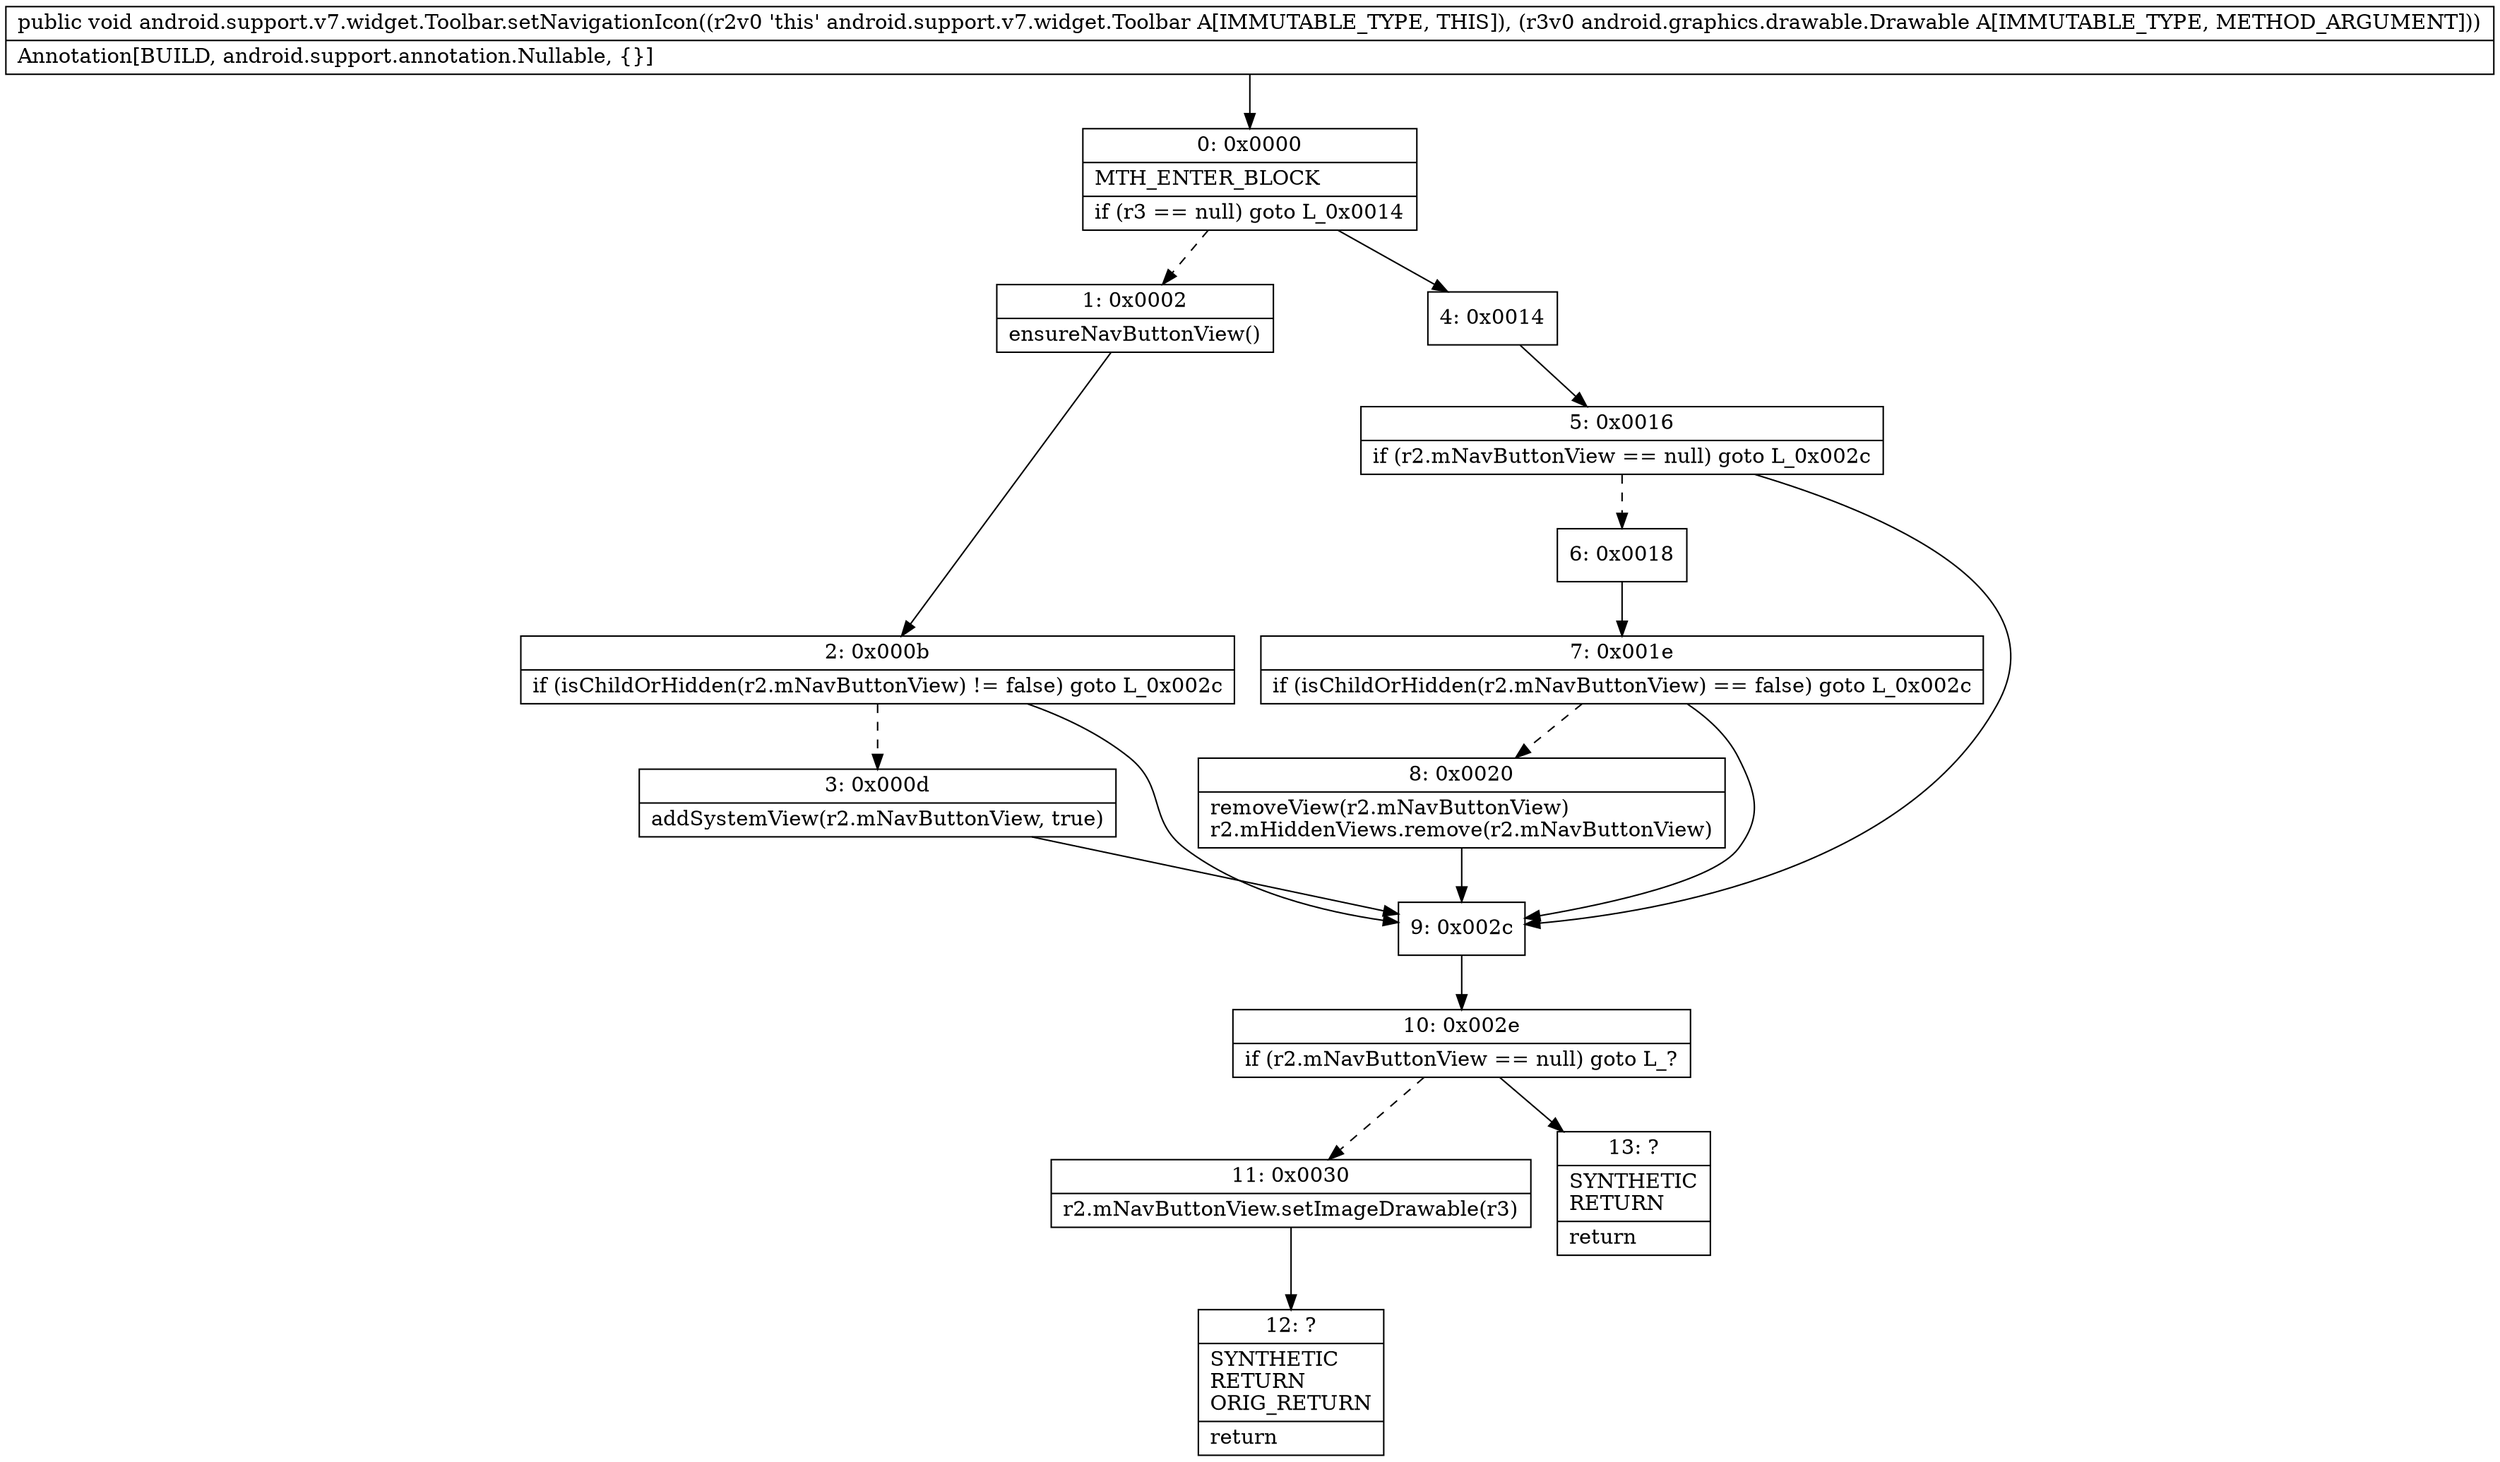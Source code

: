 digraph "CFG forandroid.support.v7.widget.Toolbar.setNavigationIcon(Landroid\/graphics\/drawable\/Drawable;)V" {
Node_0 [shape=record,label="{0\:\ 0x0000|MTH_ENTER_BLOCK\l|if (r3 == null) goto L_0x0014\l}"];
Node_1 [shape=record,label="{1\:\ 0x0002|ensureNavButtonView()\l}"];
Node_2 [shape=record,label="{2\:\ 0x000b|if (isChildOrHidden(r2.mNavButtonView) != false) goto L_0x002c\l}"];
Node_3 [shape=record,label="{3\:\ 0x000d|addSystemView(r2.mNavButtonView, true)\l}"];
Node_4 [shape=record,label="{4\:\ 0x0014}"];
Node_5 [shape=record,label="{5\:\ 0x0016|if (r2.mNavButtonView == null) goto L_0x002c\l}"];
Node_6 [shape=record,label="{6\:\ 0x0018}"];
Node_7 [shape=record,label="{7\:\ 0x001e|if (isChildOrHidden(r2.mNavButtonView) == false) goto L_0x002c\l}"];
Node_8 [shape=record,label="{8\:\ 0x0020|removeView(r2.mNavButtonView)\lr2.mHiddenViews.remove(r2.mNavButtonView)\l}"];
Node_9 [shape=record,label="{9\:\ 0x002c}"];
Node_10 [shape=record,label="{10\:\ 0x002e|if (r2.mNavButtonView == null) goto L_?\l}"];
Node_11 [shape=record,label="{11\:\ 0x0030|r2.mNavButtonView.setImageDrawable(r3)\l}"];
Node_12 [shape=record,label="{12\:\ ?|SYNTHETIC\lRETURN\lORIG_RETURN\l|return\l}"];
Node_13 [shape=record,label="{13\:\ ?|SYNTHETIC\lRETURN\l|return\l}"];
MethodNode[shape=record,label="{public void android.support.v7.widget.Toolbar.setNavigationIcon((r2v0 'this' android.support.v7.widget.Toolbar A[IMMUTABLE_TYPE, THIS]), (r3v0 android.graphics.drawable.Drawable A[IMMUTABLE_TYPE, METHOD_ARGUMENT]))  | Annotation[BUILD, android.support.annotation.Nullable, \{\}]\l}"];
MethodNode -> Node_0;
Node_0 -> Node_1[style=dashed];
Node_0 -> Node_4;
Node_1 -> Node_2;
Node_2 -> Node_3[style=dashed];
Node_2 -> Node_9;
Node_3 -> Node_9;
Node_4 -> Node_5;
Node_5 -> Node_6[style=dashed];
Node_5 -> Node_9;
Node_6 -> Node_7;
Node_7 -> Node_8[style=dashed];
Node_7 -> Node_9;
Node_8 -> Node_9;
Node_9 -> Node_10;
Node_10 -> Node_11[style=dashed];
Node_10 -> Node_13;
Node_11 -> Node_12;
}

